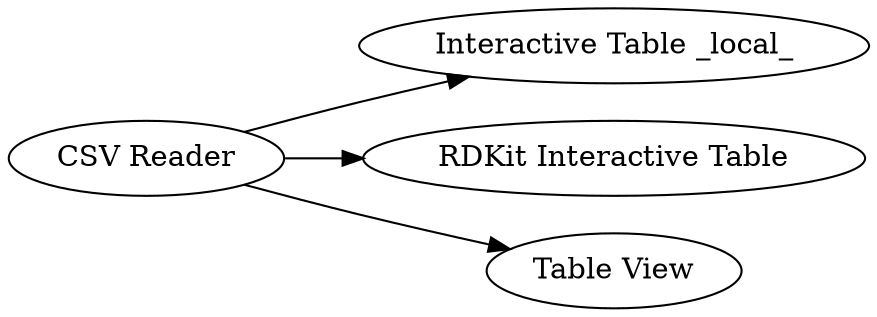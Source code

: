 digraph {
	2 [label="Interactive Table _local_"]
	3 [label="RDKit Interactive Table"]
	4 [label="Table View"]
	7 [label="CSV Reader"]
	7 -> 4
	7 -> 3
	7 -> 2
	rankdir=LR
}
